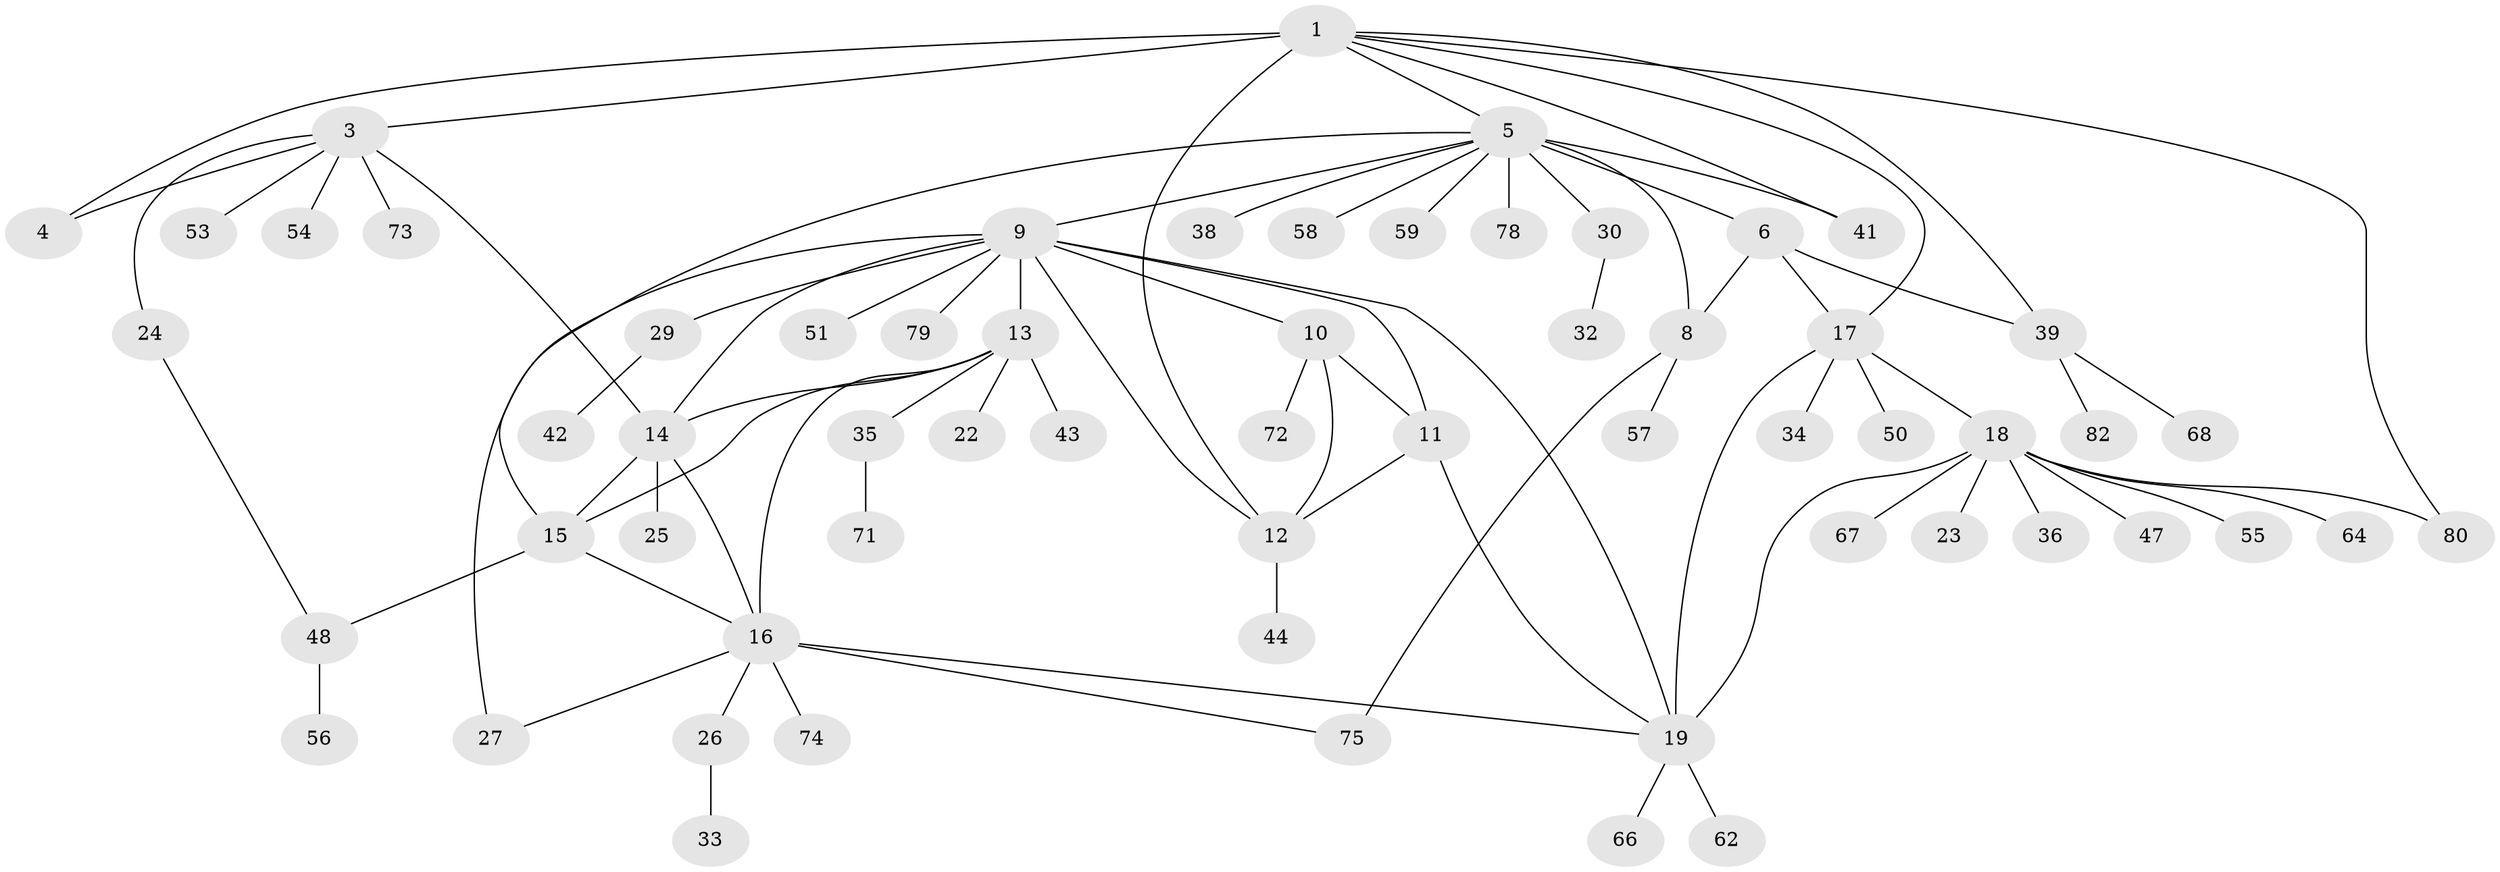 // Generated by graph-tools (version 1.1) at 2025/24/03/03/25 07:24:17]
// undirected, 61 vertices, 83 edges
graph export_dot {
graph [start="1"]
  node [color=gray90,style=filled];
  1 [super="+2"];
  3 [super="+37"];
  4 [super="+46"];
  5 [super="+7"];
  6 [super="+84"];
  8 [super="+49"];
  9 [super="+69"];
  10 [super="+45"];
  11 [super="+28"];
  12 [super="+61"];
  13 [super="+31"];
  14 [super="+40"];
  15 [super="+81"];
  16 [super="+21"];
  17 [super="+20"];
  18 [super="+83"];
  19 [super="+52"];
  22;
  23 [super="+60"];
  24;
  25;
  26;
  27;
  29;
  30;
  32;
  33;
  34;
  35 [super="+70"];
  36;
  38;
  39 [super="+65"];
  41;
  42;
  43;
  44;
  47;
  48 [super="+77"];
  50;
  51;
  53;
  54;
  55 [super="+63"];
  56;
  57;
  58;
  59;
  62;
  64;
  66;
  67;
  68;
  71;
  72;
  73;
  74;
  75 [super="+76"];
  78;
  79;
  80;
  82;
  1 -- 3 [weight=2];
  1 -- 4 [weight=2];
  1 -- 12;
  1 -- 80;
  1 -- 5;
  1 -- 17;
  1 -- 41;
  1 -- 39;
  3 -- 4;
  3 -- 14;
  3 -- 24;
  3 -- 54;
  3 -- 73;
  3 -- 53;
  5 -- 6 [weight=2];
  5 -- 8 [weight=2];
  5 -- 15;
  5 -- 30;
  5 -- 41;
  5 -- 59;
  5 -- 78;
  5 -- 38;
  5 -- 9;
  5 -- 58;
  6 -- 8;
  6 -- 39;
  6 -- 17;
  8 -- 57;
  8 -- 75;
  9 -- 10;
  9 -- 11;
  9 -- 12;
  9 -- 13;
  9 -- 19;
  9 -- 27;
  9 -- 29;
  9 -- 51;
  9 -- 79;
  9 -- 14;
  10 -- 11;
  10 -- 12;
  10 -- 72;
  11 -- 12;
  11 -- 19;
  12 -- 44;
  13 -- 14;
  13 -- 15;
  13 -- 16;
  13 -- 22;
  13 -- 35;
  13 -- 43;
  14 -- 15;
  14 -- 16;
  14 -- 25;
  15 -- 16;
  15 -- 48;
  16 -- 19;
  16 -- 26;
  16 -- 27;
  16 -- 74;
  16 -- 75;
  17 -- 18 [weight=2];
  17 -- 19 [weight=2];
  17 -- 34;
  17 -- 50;
  18 -- 19;
  18 -- 23;
  18 -- 36;
  18 -- 47;
  18 -- 55;
  18 -- 64;
  18 -- 67;
  18 -- 80;
  19 -- 62;
  19 -- 66;
  24 -- 48;
  26 -- 33;
  29 -- 42;
  30 -- 32;
  35 -- 71;
  39 -- 68;
  39 -- 82;
  48 -- 56;
}
